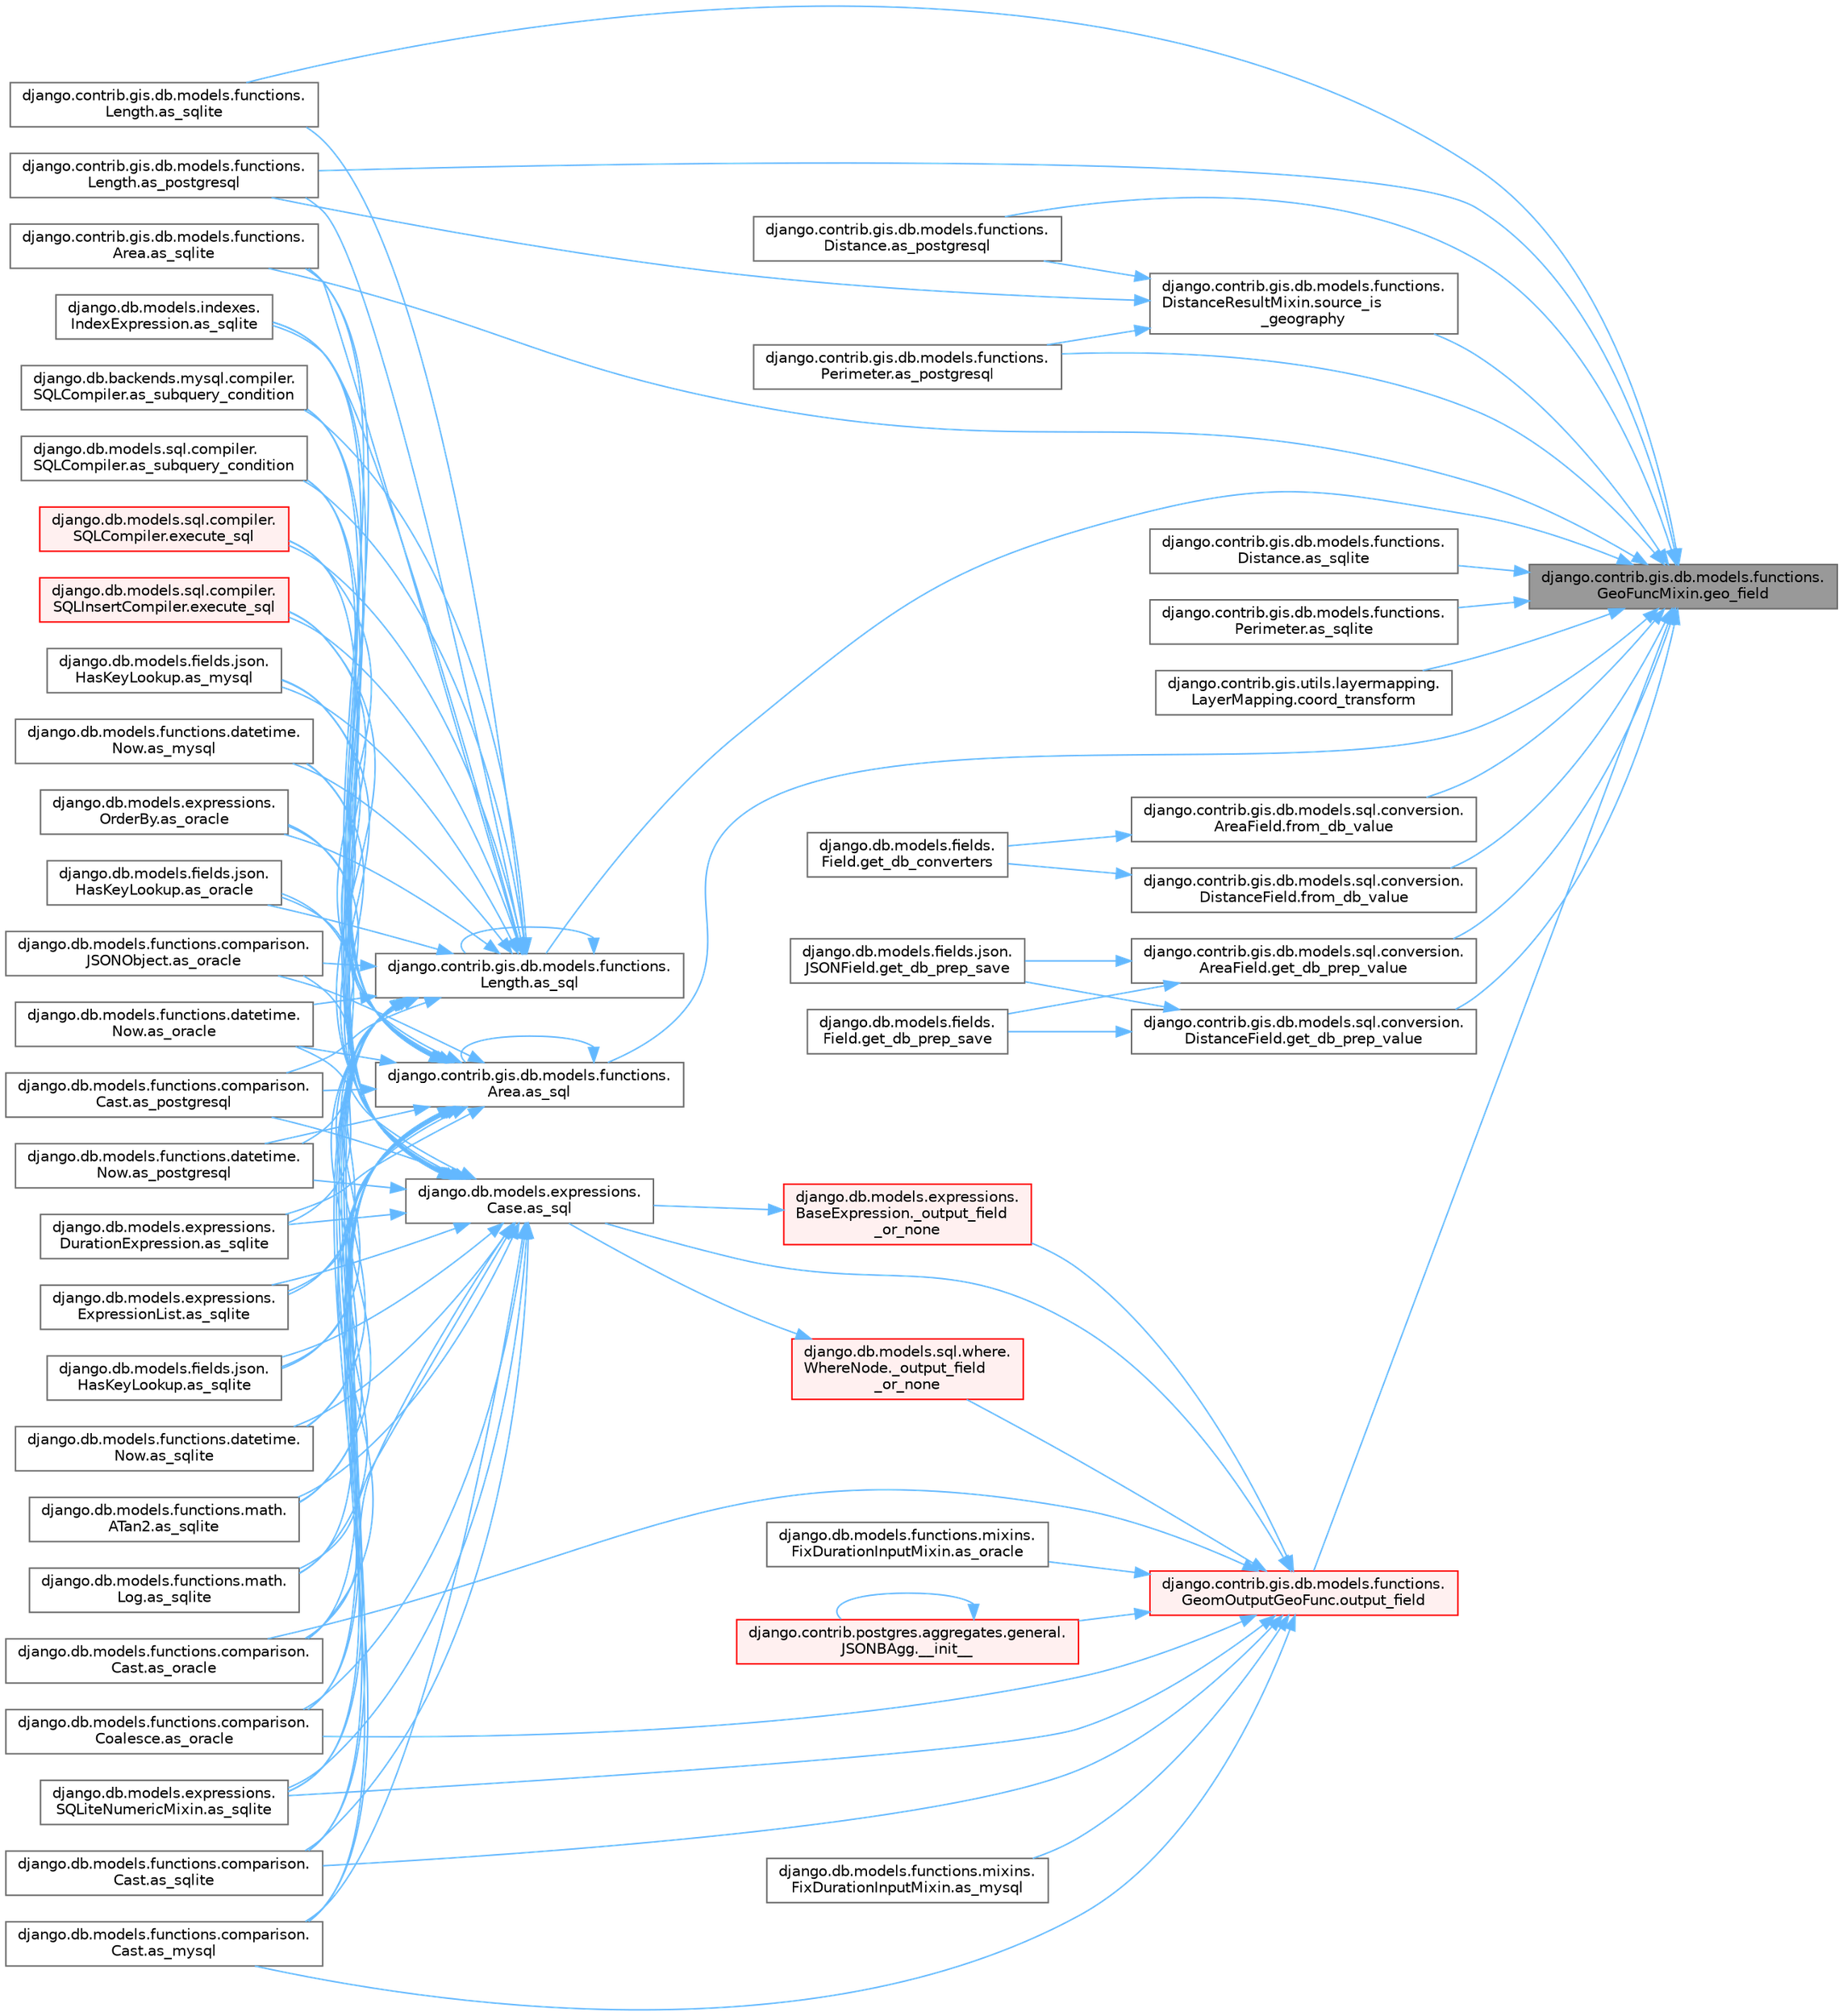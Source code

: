 digraph "django.contrib.gis.db.models.functions.GeoFuncMixin.geo_field"
{
 // LATEX_PDF_SIZE
  bgcolor="transparent";
  edge [fontname=Helvetica,fontsize=10,labelfontname=Helvetica,labelfontsize=10];
  node [fontname=Helvetica,fontsize=10,shape=box,height=0.2,width=0.4];
  rankdir="RL";
  Node1 [id="Node000001",label="django.contrib.gis.db.models.functions.\lGeoFuncMixin.geo_field",height=0.2,width=0.4,color="gray40", fillcolor="grey60", style="filled", fontcolor="black",tooltip=" "];
  Node1 -> Node2 [id="edge1_Node000001_Node000002",dir="back",color="steelblue1",style="solid",tooltip=" "];
  Node2 [id="Node000002",label="django.contrib.gis.db.models.functions.\lDistance.as_postgresql",height=0.2,width=0.4,color="grey40", fillcolor="white", style="filled",URL="$classdjango_1_1contrib_1_1gis_1_1db_1_1models_1_1functions_1_1_distance.html#aa3844ad184f636fc69dec6e4ec51bce5",tooltip=" "];
  Node1 -> Node3 [id="edge2_Node000001_Node000003",dir="back",color="steelblue1",style="solid",tooltip=" "];
  Node3 [id="Node000003",label="django.contrib.gis.db.models.functions.\lLength.as_postgresql",height=0.2,width=0.4,color="grey40", fillcolor="white", style="filled",URL="$classdjango_1_1contrib_1_1gis_1_1db_1_1models_1_1functions_1_1_length.html#a32b7fc6b989a562d19b2ef3ea8a4d5aa",tooltip=" "];
  Node1 -> Node4 [id="edge3_Node000001_Node000004",dir="back",color="steelblue1",style="solid",tooltip=" "];
  Node4 [id="Node000004",label="django.contrib.gis.db.models.functions.\lPerimeter.as_postgresql",height=0.2,width=0.4,color="grey40", fillcolor="white", style="filled",URL="$classdjango_1_1contrib_1_1gis_1_1db_1_1models_1_1functions_1_1_perimeter.html#a7e6534386f777f3698dd91bd93c39a9b",tooltip=" "];
  Node1 -> Node5 [id="edge4_Node000001_Node000005",dir="back",color="steelblue1",style="solid",tooltip=" "];
  Node5 [id="Node000005",label="django.contrib.gis.db.models.functions.\lArea.as_sql",height=0.2,width=0.4,color="grey40", fillcolor="white", style="filled",URL="$classdjango_1_1contrib_1_1gis_1_1db_1_1models_1_1functions_1_1_area.html#aec6730ff969e960f68b84a63a3714261",tooltip=" "];
  Node5 -> Node6 [id="edge5_Node000005_Node000006",dir="back",color="steelblue1",style="solid",tooltip=" "];
  Node6 [id="Node000006",label="django.db.models.fields.json.\lHasKeyLookup.as_mysql",height=0.2,width=0.4,color="grey40", fillcolor="white", style="filled",URL="$classdjango_1_1db_1_1models_1_1fields_1_1json_1_1_has_key_lookup.html#a10f67427287f2c0ea32513ca6f481e96",tooltip=" "];
  Node5 -> Node7 [id="edge6_Node000005_Node000007",dir="back",color="steelblue1",style="solid",tooltip=" "];
  Node7 [id="Node000007",label="django.db.models.functions.comparison.\lCast.as_mysql",height=0.2,width=0.4,color="grey40", fillcolor="white", style="filled",URL="$classdjango_1_1db_1_1models_1_1functions_1_1comparison_1_1_cast.html#a447737891e955909c6a381529a67a84e",tooltip=" "];
  Node5 -> Node8 [id="edge7_Node000005_Node000008",dir="back",color="steelblue1",style="solid",tooltip=" "];
  Node8 [id="Node000008",label="django.db.models.functions.datetime.\lNow.as_mysql",height=0.2,width=0.4,color="grey40", fillcolor="white", style="filled",URL="$classdjango_1_1db_1_1models_1_1functions_1_1datetime_1_1_now.html#a070a9334fb198086c0c4e96e9725d92b",tooltip=" "];
  Node5 -> Node9 [id="edge8_Node000005_Node000009",dir="back",color="steelblue1",style="solid",tooltip=" "];
  Node9 [id="Node000009",label="django.db.models.expressions.\lOrderBy.as_oracle",height=0.2,width=0.4,color="grey40", fillcolor="white", style="filled",URL="$classdjango_1_1db_1_1models_1_1expressions_1_1_order_by.html#af9b6ede9b0df85d6bcf54f983b3a8f6a",tooltip=" "];
  Node5 -> Node10 [id="edge9_Node000005_Node000010",dir="back",color="steelblue1",style="solid",tooltip=" "];
  Node10 [id="Node000010",label="django.db.models.fields.json.\lHasKeyLookup.as_oracle",height=0.2,width=0.4,color="grey40", fillcolor="white", style="filled",URL="$classdjango_1_1db_1_1models_1_1fields_1_1json_1_1_has_key_lookup.html#afbb88aa4fb23b3ec3acdc695c2f52398",tooltip=" "];
  Node5 -> Node11 [id="edge10_Node000005_Node000011",dir="back",color="steelblue1",style="solid",tooltip=" "];
  Node11 [id="Node000011",label="django.db.models.functions.comparison.\lCast.as_oracle",height=0.2,width=0.4,color="grey40", fillcolor="white", style="filled",URL="$classdjango_1_1db_1_1models_1_1functions_1_1comparison_1_1_cast.html#ad466cd7ca85dc257d9e2718f41a263ec",tooltip=" "];
  Node5 -> Node12 [id="edge11_Node000005_Node000012",dir="back",color="steelblue1",style="solid",tooltip=" "];
  Node12 [id="Node000012",label="django.db.models.functions.comparison.\lCoalesce.as_oracle",height=0.2,width=0.4,color="grey40", fillcolor="white", style="filled",URL="$classdjango_1_1db_1_1models_1_1functions_1_1comparison_1_1_coalesce.html#a1bbeea180ef3ef4d8ba5d51d33d6ef85",tooltip=" "];
  Node5 -> Node13 [id="edge12_Node000005_Node000013",dir="back",color="steelblue1",style="solid",tooltip=" "];
  Node13 [id="Node000013",label="django.db.models.functions.comparison.\lJSONObject.as_oracle",height=0.2,width=0.4,color="grey40", fillcolor="white", style="filled",URL="$classdjango_1_1db_1_1models_1_1functions_1_1comparison_1_1_j_s_o_n_object.html#a4b4fa1161d27b0a9bbbdd0370e9af364",tooltip=" "];
  Node5 -> Node14 [id="edge13_Node000005_Node000014",dir="back",color="steelblue1",style="solid",tooltip=" "];
  Node14 [id="Node000014",label="django.db.models.functions.datetime.\lNow.as_oracle",height=0.2,width=0.4,color="grey40", fillcolor="white", style="filled",URL="$classdjango_1_1db_1_1models_1_1functions_1_1datetime_1_1_now.html#ad5e1ae918a5c4d39f675f98280440538",tooltip=" "];
  Node5 -> Node15 [id="edge14_Node000005_Node000015",dir="back",color="steelblue1",style="solid",tooltip=" "];
  Node15 [id="Node000015",label="django.db.models.functions.comparison.\lCast.as_postgresql",height=0.2,width=0.4,color="grey40", fillcolor="white", style="filled",URL="$classdjango_1_1db_1_1models_1_1functions_1_1comparison_1_1_cast.html#ae51aa6aa6fe8ca7064d8bca2f8e05188",tooltip=" "];
  Node5 -> Node16 [id="edge15_Node000005_Node000016",dir="back",color="steelblue1",style="solid",tooltip=" "];
  Node16 [id="Node000016",label="django.db.models.functions.datetime.\lNow.as_postgresql",height=0.2,width=0.4,color="grey40", fillcolor="white", style="filled",URL="$classdjango_1_1db_1_1models_1_1functions_1_1datetime_1_1_now.html#af1402a88867fc6d69f3f56f655f37fca",tooltip=" "];
  Node5 -> Node5 [id="edge16_Node000005_Node000005",dir="back",color="steelblue1",style="solid",tooltip=" "];
  Node5 -> Node17 [id="edge17_Node000005_Node000017",dir="back",color="steelblue1",style="solid",tooltip=" "];
  Node17 [id="Node000017",label="django.contrib.gis.db.models.functions.\lArea.as_sqlite",height=0.2,width=0.4,color="grey40", fillcolor="white", style="filled",URL="$classdjango_1_1contrib_1_1gis_1_1db_1_1models_1_1functions_1_1_area.html#ab8bfa3d35d4368e04318069dd28bd2ca",tooltip=" "];
  Node5 -> Node18 [id="edge18_Node000005_Node000018",dir="back",color="steelblue1",style="solid",tooltip=" "];
  Node18 [id="Node000018",label="django.db.models.expressions.\lDurationExpression.as_sqlite",height=0.2,width=0.4,color="grey40", fillcolor="white", style="filled",URL="$classdjango_1_1db_1_1models_1_1expressions_1_1_duration_expression.html#a5f33f70ca03904ce9b2e9824652e9fff",tooltip=" "];
  Node5 -> Node19 [id="edge19_Node000005_Node000019",dir="back",color="steelblue1",style="solid",tooltip=" "];
  Node19 [id="Node000019",label="django.db.models.expressions.\lExpressionList.as_sqlite",height=0.2,width=0.4,color="grey40", fillcolor="white", style="filled",URL="$classdjango_1_1db_1_1models_1_1expressions_1_1_expression_list.html#ae577275a98dec786535830e8d24aa13e",tooltip=" "];
  Node5 -> Node20 [id="edge20_Node000005_Node000020",dir="back",color="steelblue1",style="solid",tooltip=" "];
  Node20 [id="Node000020",label="django.db.models.expressions.\lSQLiteNumericMixin.as_sqlite",height=0.2,width=0.4,color="grey40", fillcolor="white", style="filled",URL="$classdjango_1_1db_1_1models_1_1expressions_1_1_s_q_lite_numeric_mixin.html#a7c649b97074b00e095c4ee2b3bc62482",tooltip=" "];
  Node5 -> Node21 [id="edge21_Node000005_Node000021",dir="back",color="steelblue1",style="solid",tooltip=" "];
  Node21 [id="Node000021",label="django.db.models.fields.json.\lHasKeyLookup.as_sqlite",height=0.2,width=0.4,color="grey40", fillcolor="white", style="filled",URL="$classdjango_1_1db_1_1models_1_1fields_1_1json_1_1_has_key_lookup.html#aaa01efd0fa197e203c40f6f05b000141",tooltip=" "];
  Node5 -> Node22 [id="edge22_Node000005_Node000022",dir="back",color="steelblue1",style="solid",tooltip=" "];
  Node22 [id="Node000022",label="django.db.models.functions.comparison.\lCast.as_sqlite",height=0.2,width=0.4,color="grey40", fillcolor="white", style="filled",URL="$classdjango_1_1db_1_1models_1_1functions_1_1comparison_1_1_cast.html#a1943b51797a168ff6a3ad37005086d8c",tooltip=" "];
  Node5 -> Node23 [id="edge23_Node000005_Node000023",dir="back",color="steelblue1",style="solid",tooltip=" "];
  Node23 [id="Node000023",label="django.db.models.functions.datetime.\lNow.as_sqlite",height=0.2,width=0.4,color="grey40", fillcolor="white", style="filled",URL="$classdjango_1_1db_1_1models_1_1functions_1_1datetime_1_1_now.html#a5525700866738572645141dd6f2ef41c",tooltip=" "];
  Node5 -> Node24 [id="edge24_Node000005_Node000024",dir="back",color="steelblue1",style="solid",tooltip=" "];
  Node24 [id="Node000024",label="django.db.models.functions.math.\lATan2.as_sqlite",height=0.2,width=0.4,color="grey40", fillcolor="white", style="filled",URL="$classdjango_1_1db_1_1models_1_1functions_1_1math_1_1_a_tan2.html#ac343d11000341dfc431de19f416ea4b6",tooltip=" "];
  Node5 -> Node25 [id="edge25_Node000005_Node000025",dir="back",color="steelblue1",style="solid",tooltip=" "];
  Node25 [id="Node000025",label="django.db.models.functions.math.\lLog.as_sqlite",height=0.2,width=0.4,color="grey40", fillcolor="white", style="filled",URL="$classdjango_1_1db_1_1models_1_1functions_1_1math_1_1_log.html#afcc146563033738d87dd1dc17d005111",tooltip=" "];
  Node5 -> Node26 [id="edge26_Node000005_Node000026",dir="back",color="steelblue1",style="solid",tooltip=" "];
  Node26 [id="Node000026",label="django.db.models.indexes.\lIndexExpression.as_sqlite",height=0.2,width=0.4,color="grey40", fillcolor="white", style="filled",URL="$classdjango_1_1db_1_1models_1_1indexes_1_1_index_expression.html#af6e5b161cb97d0b8bce944455e8e0d53",tooltip=" "];
  Node5 -> Node27 [id="edge27_Node000005_Node000027",dir="back",color="steelblue1",style="solid",tooltip=" "];
  Node27 [id="Node000027",label="django.db.backends.mysql.compiler.\lSQLCompiler.as_subquery_condition",height=0.2,width=0.4,color="grey40", fillcolor="white", style="filled",URL="$classdjango_1_1db_1_1backends_1_1mysql_1_1compiler_1_1_s_q_l_compiler.html#ab79da4712a24ed75ce13002a54fe8d46",tooltip=" "];
  Node5 -> Node28 [id="edge28_Node000005_Node000028",dir="back",color="steelblue1",style="solid",tooltip=" "];
  Node28 [id="Node000028",label="django.db.models.sql.compiler.\lSQLCompiler.as_subquery_condition",height=0.2,width=0.4,color="grey40", fillcolor="white", style="filled",URL="$classdjango_1_1db_1_1models_1_1sql_1_1compiler_1_1_s_q_l_compiler.html#a78bdce11e05140ed74db8f5463bedfce",tooltip=" "];
  Node5 -> Node29 [id="edge29_Node000005_Node000029",dir="back",color="steelblue1",style="solid",tooltip=" "];
  Node29 [id="Node000029",label="django.db.models.sql.compiler.\lSQLCompiler.execute_sql",height=0.2,width=0.4,color="red", fillcolor="#FFF0F0", style="filled",URL="$classdjango_1_1db_1_1models_1_1sql_1_1compiler_1_1_s_q_l_compiler.html#a07cbbc7958a72203f8ebe9ba29b9356f",tooltip=" "];
  Node5 -> Node33 [id="edge30_Node000005_Node000033",dir="back",color="steelblue1",style="solid",tooltip=" "];
  Node33 [id="Node000033",label="django.db.models.sql.compiler.\lSQLInsertCompiler.execute_sql",height=0.2,width=0.4,color="red", fillcolor="#FFF0F0", style="filled",URL="$classdjango_1_1db_1_1models_1_1sql_1_1compiler_1_1_s_q_l_insert_compiler.html#a59b977e6c439adafa1c3b0092dd7074f",tooltip=" "];
  Node1 -> Node34 [id="edge31_Node000001_Node000034",dir="back",color="steelblue1",style="solid",tooltip=" "];
  Node34 [id="Node000034",label="django.contrib.gis.db.models.functions.\lLength.as_sql",height=0.2,width=0.4,color="grey40", fillcolor="white", style="filled",URL="$classdjango_1_1contrib_1_1gis_1_1db_1_1models_1_1functions_1_1_length.html#a9cf18ee44326e19ef93c771ded0e14d8",tooltip=" "];
  Node34 -> Node6 [id="edge32_Node000034_Node000006",dir="back",color="steelblue1",style="solid",tooltip=" "];
  Node34 -> Node7 [id="edge33_Node000034_Node000007",dir="back",color="steelblue1",style="solid",tooltip=" "];
  Node34 -> Node8 [id="edge34_Node000034_Node000008",dir="back",color="steelblue1",style="solid",tooltip=" "];
  Node34 -> Node9 [id="edge35_Node000034_Node000009",dir="back",color="steelblue1",style="solid",tooltip=" "];
  Node34 -> Node10 [id="edge36_Node000034_Node000010",dir="back",color="steelblue1",style="solid",tooltip=" "];
  Node34 -> Node11 [id="edge37_Node000034_Node000011",dir="back",color="steelblue1",style="solid",tooltip=" "];
  Node34 -> Node12 [id="edge38_Node000034_Node000012",dir="back",color="steelblue1",style="solid",tooltip=" "];
  Node34 -> Node13 [id="edge39_Node000034_Node000013",dir="back",color="steelblue1",style="solid",tooltip=" "];
  Node34 -> Node14 [id="edge40_Node000034_Node000014",dir="back",color="steelblue1",style="solid",tooltip=" "];
  Node34 -> Node3 [id="edge41_Node000034_Node000003",dir="back",color="steelblue1",style="solid",tooltip=" "];
  Node34 -> Node15 [id="edge42_Node000034_Node000015",dir="back",color="steelblue1",style="solid",tooltip=" "];
  Node34 -> Node16 [id="edge43_Node000034_Node000016",dir="back",color="steelblue1",style="solid",tooltip=" "];
  Node34 -> Node34 [id="edge44_Node000034_Node000034",dir="back",color="steelblue1",style="solid",tooltip=" "];
  Node34 -> Node17 [id="edge45_Node000034_Node000017",dir="back",color="steelblue1",style="solid",tooltip=" "];
  Node34 -> Node35 [id="edge46_Node000034_Node000035",dir="back",color="steelblue1",style="solid",tooltip=" "];
  Node35 [id="Node000035",label="django.contrib.gis.db.models.functions.\lLength.as_sqlite",height=0.2,width=0.4,color="grey40", fillcolor="white", style="filled",URL="$classdjango_1_1contrib_1_1gis_1_1db_1_1models_1_1functions_1_1_length.html#a16ab4ff8b1d06829cba0de617e80420f",tooltip=" "];
  Node34 -> Node18 [id="edge47_Node000034_Node000018",dir="back",color="steelblue1",style="solid",tooltip=" "];
  Node34 -> Node19 [id="edge48_Node000034_Node000019",dir="back",color="steelblue1",style="solid",tooltip=" "];
  Node34 -> Node20 [id="edge49_Node000034_Node000020",dir="back",color="steelblue1",style="solid",tooltip=" "];
  Node34 -> Node21 [id="edge50_Node000034_Node000021",dir="back",color="steelblue1",style="solid",tooltip=" "];
  Node34 -> Node22 [id="edge51_Node000034_Node000022",dir="back",color="steelblue1",style="solid",tooltip=" "];
  Node34 -> Node23 [id="edge52_Node000034_Node000023",dir="back",color="steelblue1",style="solid",tooltip=" "];
  Node34 -> Node24 [id="edge53_Node000034_Node000024",dir="back",color="steelblue1",style="solid",tooltip=" "];
  Node34 -> Node25 [id="edge54_Node000034_Node000025",dir="back",color="steelblue1",style="solid",tooltip=" "];
  Node34 -> Node26 [id="edge55_Node000034_Node000026",dir="back",color="steelblue1",style="solid",tooltip=" "];
  Node34 -> Node27 [id="edge56_Node000034_Node000027",dir="back",color="steelblue1",style="solid",tooltip=" "];
  Node34 -> Node28 [id="edge57_Node000034_Node000028",dir="back",color="steelblue1",style="solid",tooltip=" "];
  Node34 -> Node29 [id="edge58_Node000034_Node000029",dir="back",color="steelblue1",style="solid",tooltip=" "];
  Node34 -> Node33 [id="edge59_Node000034_Node000033",dir="back",color="steelblue1",style="solid",tooltip=" "];
  Node1 -> Node17 [id="edge60_Node000001_Node000017",dir="back",color="steelblue1",style="solid",tooltip=" "];
  Node1 -> Node36 [id="edge61_Node000001_Node000036",dir="back",color="steelblue1",style="solid",tooltip=" "];
  Node36 [id="Node000036",label="django.contrib.gis.db.models.functions.\lDistance.as_sqlite",height=0.2,width=0.4,color="grey40", fillcolor="white", style="filled",URL="$classdjango_1_1contrib_1_1gis_1_1db_1_1models_1_1functions_1_1_distance.html#a98db9aa2cf9311c9c6181090a0bdfdca",tooltip=" "];
  Node1 -> Node35 [id="edge62_Node000001_Node000035",dir="back",color="steelblue1",style="solid",tooltip=" "];
  Node1 -> Node37 [id="edge63_Node000001_Node000037",dir="back",color="steelblue1",style="solid",tooltip=" "];
  Node37 [id="Node000037",label="django.contrib.gis.db.models.functions.\lPerimeter.as_sqlite",height=0.2,width=0.4,color="grey40", fillcolor="white", style="filled",URL="$classdjango_1_1contrib_1_1gis_1_1db_1_1models_1_1functions_1_1_perimeter.html#af9ed03887542ab22ee38a55cafb8cd85",tooltip=" "];
  Node1 -> Node38 [id="edge64_Node000001_Node000038",dir="back",color="steelblue1",style="solid",tooltip=" "];
  Node38 [id="Node000038",label="django.contrib.gis.utils.layermapping.\lLayerMapping.coord_transform",height=0.2,width=0.4,color="grey40", fillcolor="white", style="filled",URL="$classdjango_1_1contrib_1_1gis_1_1utils_1_1layermapping_1_1_layer_mapping.html#a4e93a815c18affe87d545460ed9ba6cd",tooltip=" "];
  Node1 -> Node39 [id="edge65_Node000001_Node000039",dir="back",color="steelblue1",style="solid",tooltip=" "];
  Node39 [id="Node000039",label="django.contrib.gis.db.models.sql.conversion.\lAreaField.from_db_value",height=0.2,width=0.4,color="grey40", fillcolor="white", style="filled",URL="$classdjango_1_1contrib_1_1gis_1_1db_1_1models_1_1sql_1_1conversion_1_1_area_field.html#ab368367febbc058976fdff0a29ff9299",tooltip=" "];
  Node39 -> Node40 [id="edge66_Node000039_Node000040",dir="back",color="steelblue1",style="solid",tooltip=" "];
  Node40 [id="Node000040",label="django.db.models.fields.\lField.get_db_converters",height=0.2,width=0.4,color="grey40", fillcolor="white", style="filled",URL="$classdjango_1_1db_1_1models_1_1fields_1_1_field.html#acba95fe9b50d3d41a1896dc560c6cc31",tooltip=" "];
  Node1 -> Node41 [id="edge67_Node000001_Node000041",dir="back",color="steelblue1",style="solid",tooltip=" "];
  Node41 [id="Node000041",label="django.contrib.gis.db.models.sql.conversion.\lDistanceField.from_db_value",height=0.2,width=0.4,color="grey40", fillcolor="white", style="filled",URL="$classdjango_1_1contrib_1_1gis_1_1db_1_1models_1_1sql_1_1conversion_1_1_distance_field.html#aec391b3c4e056697087d03c4e7ba724a",tooltip=" "];
  Node41 -> Node40 [id="edge68_Node000041_Node000040",dir="back",color="steelblue1",style="solid",tooltip=" "];
  Node1 -> Node42 [id="edge69_Node000001_Node000042",dir="back",color="steelblue1",style="solid",tooltip=" "];
  Node42 [id="Node000042",label="django.contrib.gis.db.models.sql.conversion.\lAreaField.get_db_prep_value",height=0.2,width=0.4,color="grey40", fillcolor="white", style="filled",URL="$classdjango_1_1contrib_1_1gis_1_1db_1_1models_1_1sql_1_1conversion_1_1_area_field.html#ab4a5c3e759e32bdaa744a19fff4f6c19",tooltip=" "];
  Node42 -> Node43 [id="edge70_Node000042_Node000043",dir="back",color="steelblue1",style="solid",tooltip=" "];
  Node43 [id="Node000043",label="django.db.models.fields.\lField.get_db_prep_save",height=0.2,width=0.4,color="grey40", fillcolor="white", style="filled",URL="$classdjango_1_1db_1_1models_1_1fields_1_1_field.html#a6ffbf587320e79a62a40af031183c2f2",tooltip=" "];
  Node42 -> Node44 [id="edge71_Node000042_Node000044",dir="back",color="steelblue1",style="solid",tooltip=" "];
  Node44 [id="Node000044",label="django.db.models.fields.json.\lJSONField.get_db_prep_save",height=0.2,width=0.4,color="grey40", fillcolor="white", style="filled",URL="$classdjango_1_1db_1_1models_1_1fields_1_1json_1_1_j_s_o_n_field.html#ab7a67887e20c9c31871531e607b2a133",tooltip=" "];
  Node1 -> Node45 [id="edge72_Node000001_Node000045",dir="back",color="steelblue1",style="solid",tooltip=" "];
  Node45 [id="Node000045",label="django.contrib.gis.db.models.sql.conversion.\lDistanceField.get_db_prep_value",height=0.2,width=0.4,color="grey40", fillcolor="white", style="filled",URL="$classdjango_1_1contrib_1_1gis_1_1db_1_1models_1_1sql_1_1conversion_1_1_distance_field.html#a68c0a1845e6ab9ce6292bafeb8045f75",tooltip=" "];
  Node45 -> Node43 [id="edge73_Node000045_Node000043",dir="back",color="steelblue1",style="solid",tooltip=" "];
  Node45 -> Node44 [id="edge74_Node000045_Node000044",dir="back",color="steelblue1",style="solid",tooltip=" "];
  Node1 -> Node46 [id="edge75_Node000001_Node000046",dir="back",color="steelblue1",style="solid",tooltip=" "];
  Node46 [id="Node000046",label="django.contrib.gis.db.models.functions.\lGeomOutputGeoFunc.output_field",height=0.2,width=0.4,color="red", fillcolor="#FFF0F0", style="filled",URL="$classdjango_1_1contrib_1_1gis_1_1db_1_1models_1_1functions_1_1_geom_output_geo_func.html#a55415993f9af0a2cbde3681557342482",tooltip=" "];
  Node46 -> Node47 [id="edge76_Node000046_Node000047",dir="back",color="steelblue1",style="solid",tooltip=" "];
  Node47 [id="Node000047",label="django.contrib.postgres.aggregates.general.\lJSONBAgg.__init__",height=0.2,width=0.4,color="red", fillcolor="#FFF0F0", style="filled",URL="$classdjango_1_1contrib_1_1postgres_1_1aggregates_1_1general_1_1_j_s_o_n_b_agg.html#aa39cd664a8b14d90239be69e6599fd7f",tooltip=" "];
  Node47 -> Node47 [id="edge77_Node000047_Node000047",dir="back",color="steelblue1",style="solid",tooltip=" "];
  Node46 -> Node79 [id="edge78_Node000046_Node000079",dir="back",color="steelblue1",style="solid",tooltip=" "];
  Node79 [id="Node000079",label="django.db.models.expressions.\lBaseExpression._output_field\l_or_none",height=0.2,width=0.4,color="red", fillcolor="#FFF0F0", style="filled",URL="$classdjango_1_1db_1_1models_1_1expressions_1_1_base_expression.html#aad676f45033740e5caa723ce399f8850",tooltip=" "];
  Node79 -> Node80 [id="edge79_Node000079_Node000080",dir="back",color="steelblue1",style="solid",tooltip=" "];
  Node80 [id="Node000080",label="django.db.models.expressions.\lCase.as_sql",height=0.2,width=0.4,color="grey40", fillcolor="white", style="filled",URL="$classdjango_1_1db_1_1models_1_1expressions_1_1_case.html#a41d0d2712521088615ae784d16c4b2fb",tooltip=" "];
  Node80 -> Node6 [id="edge80_Node000080_Node000006",dir="back",color="steelblue1",style="solid",tooltip=" "];
  Node80 -> Node7 [id="edge81_Node000080_Node000007",dir="back",color="steelblue1",style="solid",tooltip=" "];
  Node80 -> Node8 [id="edge82_Node000080_Node000008",dir="back",color="steelblue1",style="solid",tooltip=" "];
  Node80 -> Node9 [id="edge83_Node000080_Node000009",dir="back",color="steelblue1",style="solid",tooltip=" "];
  Node80 -> Node10 [id="edge84_Node000080_Node000010",dir="back",color="steelblue1",style="solid",tooltip=" "];
  Node80 -> Node11 [id="edge85_Node000080_Node000011",dir="back",color="steelblue1",style="solid",tooltip=" "];
  Node80 -> Node12 [id="edge86_Node000080_Node000012",dir="back",color="steelblue1",style="solid",tooltip=" "];
  Node80 -> Node13 [id="edge87_Node000080_Node000013",dir="back",color="steelblue1",style="solid",tooltip=" "];
  Node80 -> Node14 [id="edge88_Node000080_Node000014",dir="back",color="steelblue1",style="solid",tooltip=" "];
  Node80 -> Node15 [id="edge89_Node000080_Node000015",dir="back",color="steelblue1",style="solid",tooltip=" "];
  Node80 -> Node16 [id="edge90_Node000080_Node000016",dir="back",color="steelblue1",style="solid",tooltip=" "];
  Node80 -> Node17 [id="edge91_Node000080_Node000017",dir="back",color="steelblue1",style="solid",tooltip=" "];
  Node80 -> Node18 [id="edge92_Node000080_Node000018",dir="back",color="steelblue1",style="solid",tooltip=" "];
  Node80 -> Node19 [id="edge93_Node000080_Node000019",dir="back",color="steelblue1",style="solid",tooltip=" "];
  Node80 -> Node20 [id="edge94_Node000080_Node000020",dir="back",color="steelblue1",style="solid",tooltip=" "];
  Node80 -> Node21 [id="edge95_Node000080_Node000021",dir="back",color="steelblue1",style="solid",tooltip=" "];
  Node80 -> Node22 [id="edge96_Node000080_Node000022",dir="back",color="steelblue1",style="solid",tooltip=" "];
  Node80 -> Node23 [id="edge97_Node000080_Node000023",dir="back",color="steelblue1",style="solid",tooltip=" "];
  Node80 -> Node24 [id="edge98_Node000080_Node000024",dir="back",color="steelblue1",style="solid",tooltip=" "];
  Node80 -> Node25 [id="edge99_Node000080_Node000025",dir="back",color="steelblue1",style="solid",tooltip=" "];
  Node80 -> Node26 [id="edge100_Node000080_Node000026",dir="back",color="steelblue1",style="solid",tooltip=" "];
  Node80 -> Node27 [id="edge101_Node000080_Node000027",dir="back",color="steelblue1",style="solid",tooltip=" "];
  Node80 -> Node28 [id="edge102_Node000080_Node000028",dir="back",color="steelblue1",style="solid",tooltip=" "];
  Node80 -> Node29 [id="edge103_Node000080_Node000029",dir="back",color="steelblue1",style="solid",tooltip=" "];
  Node80 -> Node33 [id="edge104_Node000080_Node000033",dir="back",color="steelblue1",style="solid",tooltip=" "];
  Node46 -> Node82 [id="edge105_Node000046_Node000082",dir="back",color="steelblue1",style="solid",tooltip=" "];
  Node82 [id="Node000082",label="django.db.models.sql.where.\lWhereNode._output_field\l_or_none",height=0.2,width=0.4,color="red", fillcolor="#FFF0F0", style="filled",URL="$classdjango_1_1db_1_1models_1_1sql_1_1where_1_1_where_node.html#ae254158229b805bdfd81f2be6b2fe44b",tooltip=" "];
  Node82 -> Node80 [id="edge106_Node000082_Node000080",dir="back",color="steelblue1",style="solid",tooltip=" "];
  Node46 -> Node7 [id="edge107_Node000046_Node000007",dir="back",color="steelblue1",style="solid",tooltip=" "];
  Node46 -> Node83 [id="edge108_Node000046_Node000083",dir="back",color="steelblue1",style="solid",tooltip=" "];
  Node83 [id="Node000083",label="django.db.models.functions.mixins.\lFixDurationInputMixin.as_mysql",height=0.2,width=0.4,color="grey40", fillcolor="white", style="filled",URL="$classdjango_1_1db_1_1models_1_1functions_1_1mixins_1_1_fix_duration_input_mixin.html#a010f23ae95c58a4a939be1efcc5f5b7d",tooltip=" "];
  Node46 -> Node11 [id="edge109_Node000046_Node000011",dir="back",color="steelblue1",style="solid",tooltip=" "];
  Node46 -> Node12 [id="edge110_Node000046_Node000012",dir="back",color="steelblue1",style="solid",tooltip=" "];
  Node46 -> Node84 [id="edge111_Node000046_Node000084",dir="back",color="steelblue1",style="solid",tooltip=" "];
  Node84 [id="Node000084",label="django.db.models.functions.mixins.\lFixDurationInputMixin.as_oracle",height=0.2,width=0.4,color="grey40", fillcolor="white", style="filled",URL="$classdjango_1_1db_1_1models_1_1functions_1_1mixins_1_1_fix_duration_input_mixin.html#a2e5d6957724a89d03541cc897b6e6e53",tooltip=" "];
  Node46 -> Node80 [id="edge112_Node000046_Node000080",dir="back",color="steelblue1",style="solid",tooltip=" "];
  Node46 -> Node20 [id="edge113_Node000046_Node000020",dir="back",color="steelblue1",style="solid",tooltip=" "];
  Node46 -> Node22 [id="edge114_Node000046_Node000022",dir="back",color="steelblue1",style="solid",tooltip=" "];
  Node1 -> Node3189 [id="edge115_Node000001_Node003189",dir="back",color="steelblue1",style="solid",tooltip=" "];
  Node3189 [id="Node003189",label="django.contrib.gis.db.models.functions.\lDistanceResultMixin.source_is\l_geography",height=0.2,width=0.4,color="grey40", fillcolor="white", style="filled",URL="$classdjango_1_1contrib_1_1gis_1_1db_1_1models_1_1functions_1_1_distance_result_mixin.html#ae40b03383ec8275cfa2fc049d8c71c8f",tooltip=" "];
  Node3189 -> Node2 [id="edge116_Node003189_Node000002",dir="back",color="steelblue1",style="solid",tooltip=" "];
  Node3189 -> Node3 [id="edge117_Node003189_Node000003",dir="back",color="steelblue1",style="solid",tooltip=" "];
  Node3189 -> Node4 [id="edge118_Node003189_Node000004",dir="back",color="steelblue1",style="solid",tooltip=" "];
}
